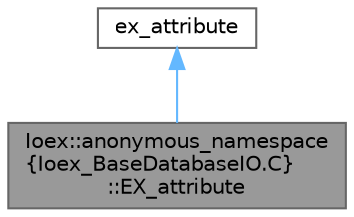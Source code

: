 digraph "Ioex::anonymous_namespace{Ioex_BaseDatabaseIO.C}::EX_attribute"
{
 // INTERACTIVE_SVG=YES
 // LATEX_PDF_SIZE
  bgcolor="transparent";
  edge [fontname=Helvetica,fontsize=10,labelfontname=Helvetica,labelfontsize=10];
  node [fontname=Helvetica,fontsize=10,shape=box,height=0.2,width=0.4];
  Node1 [id="Node000001",label="Ioex::anonymous_namespace\l\{Ioex_BaseDatabaseIO.C\}\l::EX_attribute",height=0.2,width=0.4,color="gray40", fillcolor="grey60", style="filled", fontcolor="black",tooltip=" "];
  Node2 -> Node1 [id="edge1_Node000001_Node000002",dir="back",color="steelblue1",style="solid",tooltip=" "];
  Node2 [id="Node000002",label="ex_attribute",height=0.2,width=0.4,color="gray40", fillcolor="white", style="filled",tooltip=" "];
}
